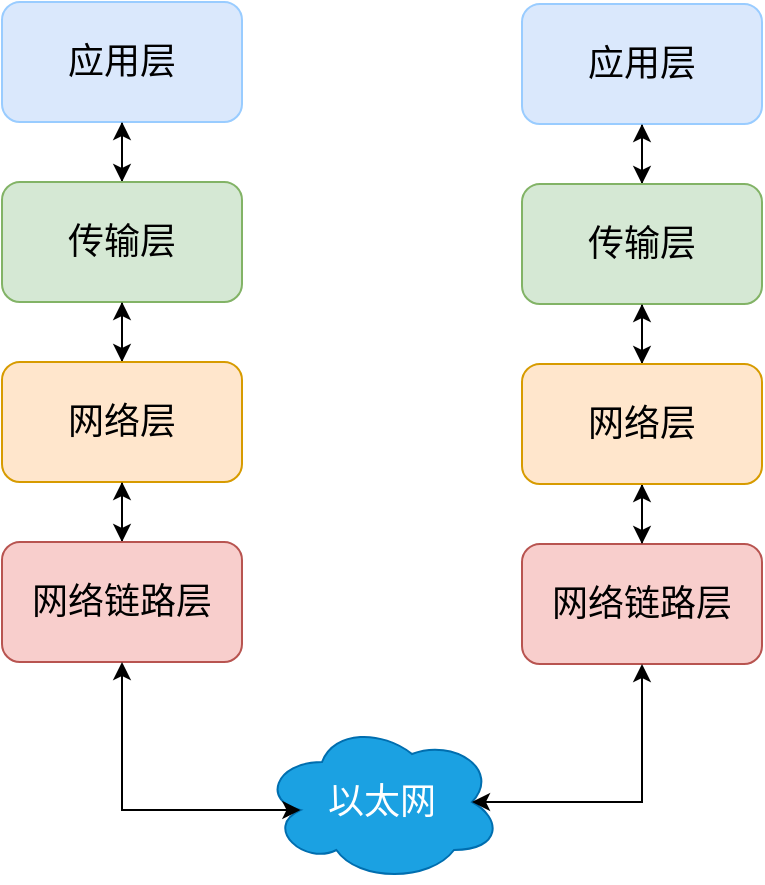 <mxfile version="24.7.7">
  <diagram name="Page-1" id="bIZ_-rWK1v3Bz6Omkdgx">
    <mxGraphModel dx="954" dy="558" grid="0" gridSize="10" guides="1" tooltips="1" connect="1" arrows="1" fold="1" page="1" pageScale="1" pageWidth="827" pageHeight="1169" math="0" shadow="0">
      <root>
        <mxCell id="0" />
        <mxCell id="1" parent="0" />
        <mxCell id="bVtKSGikTcqubJJ4hTI0-13" value="" style="edgeStyle=orthogonalEdgeStyle;rounded=0;orthogonalLoop=1;jettySize=auto;html=1;" edge="1" parent="1" source="bVtKSGikTcqubJJ4hTI0-1" target="bVtKSGikTcqubJJ4hTI0-2">
          <mxGeometry relative="1" as="geometry" />
        </mxCell>
        <mxCell id="bVtKSGikTcqubJJ4hTI0-1" value="&lt;font style=&quot;font-size: 18px;&quot;&gt;应用层&lt;/font&gt;" style="rounded=1;whiteSpace=wrap;html=1;fillColor=#dae8fc;strokeColor=#99CCFF;gradientColor=none;" vertex="1" parent="1">
          <mxGeometry x="50" y="90" width="120" height="60" as="geometry" />
        </mxCell>
        <mxCell id="bVtKSGikTcqubJJ4hTI0-14" value="" style="edgeStyle=orthogonalEdgeStyle;rounded=0;orthogonalLoop=1;jettySize=auto;html=1;" edge="1" parent="1" source="bVtKSGikTcqubJJ4hTI0-2" target="bVtKSGikTcqubJJ4hTI0-1">
          <mxGeometry relative="1" as="geometry" />
        </mxCell>
        <mxCell id="bVtKSGikTcqubJJ4hTI0-15" value="" style="edgeStyle=orthogonalEdgeStyle;rounded=0;orthogonalLoop=1;jettySize=auto;html=1;" edge="1" parent="1" source="bVtKSGikTcqubJJ4hTI0-2" target="bVtKSGikTcqubJJ4hTI0-3">
          <mxGeometry relative="1" as="geometry" />
        </mxCell>
        <mxCell id="bVtKSGikTcqubJJ4hTI0-2" value="&lt;font style=&quot;font-size: 18px;&quot;&gt;传输层&lt;/font&gt;" style="rounded=1;whiteSpace=wrap;html=1;fillColor=#d5e8d4;strokeColor=#82b366;" vertex="1" parent="1">
          <mxGeometry x="50" y="180" width="120" height="60" as="geometry" />
        </mxCell>
        <mxCell id="bVtKSGikTcqubJJ4hTI0-16" value="" style="edgeStyle=orthogonalEdgeStyle;rounded=0;orthogonalLoop=1;jettySize=auto;html=1;" edge="1" parent="1" source="bVtKSGikTcqubJJ4hTI0-3" target="bVtKSGikTcqubJJ4hTI0-2">
          <mxGeometry relative="1" as="geometry" />
        </mxCell>
        <mxCell id="bVtKSGikTcqubJJ4hTI0-17" value="" style="edgeStyle=orthogonalEdgeStyle;rounded=0;orthogonalLoop=1;jettySize=auto;html=1;" edge="1" parent="1" source="bVtKSGikTcqubJJ4hTI0-3" target="bVtKSGikTcqubJJ4hTI0-5">
          <mxGeometry relative="1" as="geometry" />
        </mxCell>
        <mxCell id="bVtKSGikTcqubJJ4hTI0-3" value="&lt;font style=&quot;font-size: 18px;&quot;&gt;网络层&lt;/font&gt;" style="rounded=1;whiteSpace=wrap;html=1;fillColor=#ffe6cc;strokeColor=#d79b00;" vertex="1" parent="1">
          <mxGeometry x="50" y="270" width="120" height="60" as="geometry" />
        </mxCell>
        <mxCell id="bVtKSGikTcqubJJ4hTI0-19" value="" style="edgeStyle=orthogonalEdgeStyle;rounded=0;orthogonalLoop=1;jettySize=auto;html=1;" edge="1" parent="1" source="bVtKSGikTcqubJJ4hTI0-4" target="bVtKSGikTcqubJJ4hTI0-7">
          <mxGeometry relative="1" as="geometry" />
        </mxCell>
        <mxCell id="bVtKSGikTcqubJJ4hTI0-4" value="&lt;font style=&quot;font-size: 18px;&quot;&gt;应用层&lt;/font&gt;" style="rounded=1;whiteSpace=wrap;html=1;fillColor=#dae8fc;strokeColor=#99CCFF;gradientColor=none;" vertex="1" parent="1">
          <mxGeometry x="310" y="91" width="120" height="60" as="geometry" />
        </mxCell>
        <mxCell id="bVtKSGikTcqubJJ4hTI0-18" value="" style="edgeStyle=orthogonalEdgeStyle;rounded=0;orthogonalLoop=1;jettySize=auto;html=1;" edge="1" parent="1" source="bVtKSGikTcqubJJ4hTI0-5" target="bVtKSGikTcqubJJ4hTI0-3">
          <mxGeometry relative="1" as="geometry" />
        </mxCell>
        <mxCell id="bVtKSGikTcqubJJ4hTI0-5" value="&lt;font style=&quot;font-size: 18px;&quot;&gt;网络链路层&lt;/font&gt;" style="rounded=1;whiteSpace=wrap;html=1;fillColor=#f8cecc;strokeColor=#b85450;" vertex="1" parent="1">
          <mxGeometry x="50" y="360" width="120" height="60" as="geometry" />
        </mxCell>
        <mxCell id="bVtKSGikTcqubJJ4hTI0-20" value="" style="edgeStyle=orthogonalEdgeStyle;rounded=0;orthogonalLoop=1;jettySize=auto;html=1;" edge="1" parent="1" source="bVtKSGikTcqubJJ4hTI0-7" target="bVtKSGikTcqubJJ4hTI0-4">
          <mxGeometry relative="1" as="geometry" />
        </mxCell>
        <mxCell id="bVtKSGikTcqubJJ4hTI0-21" value="" style="edgeStyle=orthogonalEdgeStyle;rounded=0;orthogonalLoop=1;jettySize=auto;html=1;" edge="1" parent="1" source="bVtKSGikTcqubJJ4hTI0-7" target="bVtKSGikTcqubJJ4hTI0-9">
          <mxGeometry relative="1" as="geometry" />
        </mxCell>
        <mxCell id="bVtKSGikTcqubJJ4hTI0-7" value="&lt;font style=&quot;font-size: 18px;&quot;&gt;传输层&lt;/font&gt;" style="rounded=1;whiteSpace=wrap;html=1;fillColor=#d5e8d4;strokeColor=#82b366;" vertex="1" parent="1">
          <mxGeometry x="310" y="181" width="120" height="60" as="geometry" />
        </mxCell>
        <mxCell id="bVtKSGikTcqubJJ4hTI0-54" value="" style="edgeStyle=orthogonalEdgeStyle;rounded=0;orthogonalLoop=1;jettySize=auto;html=1;" edge="1" parent="1" source="bVtKSGikTcqubJJ4hTI0-8" target="bVtKSGikTcqubJJ4hTI0-9">
          <mxGeometry relative="1" as="geometry" />
        </mxCell>
        <mxCell id="bVtKSGikTcqubJJ4hTI0-8" value="&lt;font style=&quot;font-size: 18px;&quot;&gt;网络链路层&lt;/font&gt;" style="rounded=1;whiteSpace=wrap;html=1;fillColor=#f8cecc;strokeColor=#b85450;" vertex="1" parent="1">
          <mxGeometry x="310" y="361" width="120" height="60" as="geometry" />
        </mxCell>
        <mxCell id="bVtKSGikTcqubJJ4hTI0-22" value="" style="edgeStyle=orthogonalEdgeStyle;rounded=0;orthogonalLoop=1;jettySize=auto;html=1;" edge="1" parent="1" source="bVtKSGikTcqubJJ4hTI0-9" target="bVtKSGikTcqubJJ4hTI0-7">
          <mxGeometry relative="1" as="geometry" />
        </mxCell>
        <mxCell id="bVtKSGikTcqubJJ4hTI0-23" value="" style="edgeStyle=orthogonalEdgeStyle;rounded=0;orthogonalLoop=1;jettySize=auto;html=1;" edge="1" parent="1" source="bVtKSGikTcqubJJ4hTI0-9" target="bVtKSGikTcqubJJ4hTI0-8">
          <mxGeometry relative="1" as="geometry" />
        </mxCell>
        <mxCell id="bVtKSGikTcqubJJ4hTI0-9" value="&lt;font style=&quot;font-size: 18px;&quot;&gt;网络层&lt;/font&gt;" style="rounded=1;whiteSpace=wrap;html=1;fillColor=#ffe6cc;strokeColor=#d79b00;" vertex="1" parent="1">
          <mxGeometry x="310" y="271" width="120" height="60" as="geometry" />
        </mxCell>
        <mxCell id="bVtKSGikTcqubJJ4hTI0-24" value="&lt;font style=&quot;font-size: 18px;&quot;&gt;以太网&lt;/font&gt;" style="ellipse;shape=cloud;whiteSpace=wrap;html=1;fillColor=#1ba1e2;strokeColor=#006EAF;fontColor=#ffffff;" vertex="1" parent="1">
          <mxGeometry x="180" y="450" width="120" height="80" as="geometry" />
        </mxCell>
        <mxCell id="bVtKSGikTcqubJJ4hTI0-28" value="" style="endArrow=classic;startArrow=classic;html=1;rounded=0;exitX=0.5;exitY=1;exitDx=0;exitDy=0;edgeStyle=orthogonalEdgeStyle;entryX=0.16;entryY=0.55;entryDx=0;entryDy=0;entryPerimeter=0;" edge="1" parent="1" target="bVtKSGikTcqubJJ4hTI0-24">
          <mxGeometry width="50" height="50" relative="1" as="geometry">
            <mxPoint x="110" y="420" as="sourcePoint" />
            <mxPoint x="190" y="494" as="targetPoint" />
            <Array as="points">
              <mxPoint x="110" y="494" />
            </Array>
          </mxGeometry>
        </mxCell>
        <mxCell id="bVtKSGikTcqubJJ4hTI0-29" value="" style="endArrow=classic;startArrow=classic;html=1;rounded=0;entryX=0.5;entryY=1;entryDx=0;entryDy=0;exitX=0.875;exitY=0.5;exitDx=0;exitDy=0;exitPerimeter=0;edgeStyle=orthogonalEdgeStyle;" edge="1" parent="1" source="bVtKSGikTcqubJJ4hTI0-24" target="bVtKSGikTcqubJJ4hTI0-8">
          <mxGeometry width="50" height="50" relative="1" as="geometry">
            <mxPoint x="330" y="490" as="sourcePoint" />
            <mxPoint x="380" y="440" as="targetPoint" />
          </mxGeometry>
        </mxCell>
      </root>
    </mxGraphModel>
  </diagram>
</mxfile>
